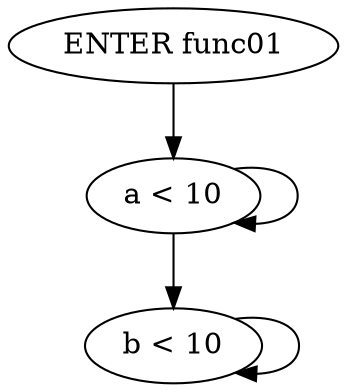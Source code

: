 digraph G {
  0 [ label="ENTER func01" ];
  2 [ label="a < 10" ];
  3 [ label="b < 10" ];
  0 -> 2 [ ];
  2 -> 3 [ ];
  2 -> 2 [ ];
  3 -> 3 [ ];
}

